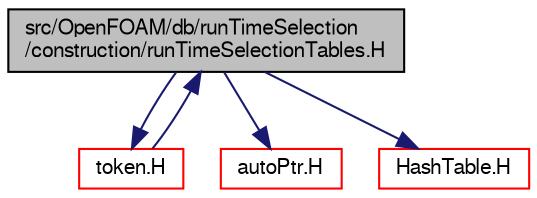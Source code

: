 digraph "src/OpenFOAM/db/runTimeSelection/construction/runTimeSelectionTables.H"
{
  bgcolor="transparent";
  edge [fontname="FreeSans",fontsize="10",labelfontname="FreeSans",labelfontsize="10"];
  node [fontname="FreeSans",fontsize="10",shape=record];
  Node0 [label="src/OpenFOAM/db/runTimeSelection\l/construction/runTimeSelectionTables.H",height=0.2,width=0.4,color="black", fillcolor="grey75", style="filled", fontcolor="black"];
  Node0 -> Node1 [color="midnightblue",fontsize="10",style="solid",fontname="FreeSans"];
  Node1 [label="token.H",height=0.2,width=0.4,color="red",URL="$a09221.html"];
  Node1 -> Node0 [color="midnightblue",fontsize="10",style="solid",fontname="FreeSans"];
  Node0 -> Node48 [color="midnightblue",fontsize="10",style="solid",fontname="FreeSans"];
  Node48 [label="autoPtr.H",height=0.2,width=0.4,color="red",URL="$a11078.html"];
  Node0 -> Node50 [color="midnightblue",fontsize="10",style="solid",fontname="FreeSans"];
  Node50 [label="HashTable.H",height=0.2,width=0.4,color="red",URL="$a08477.html"];
}
